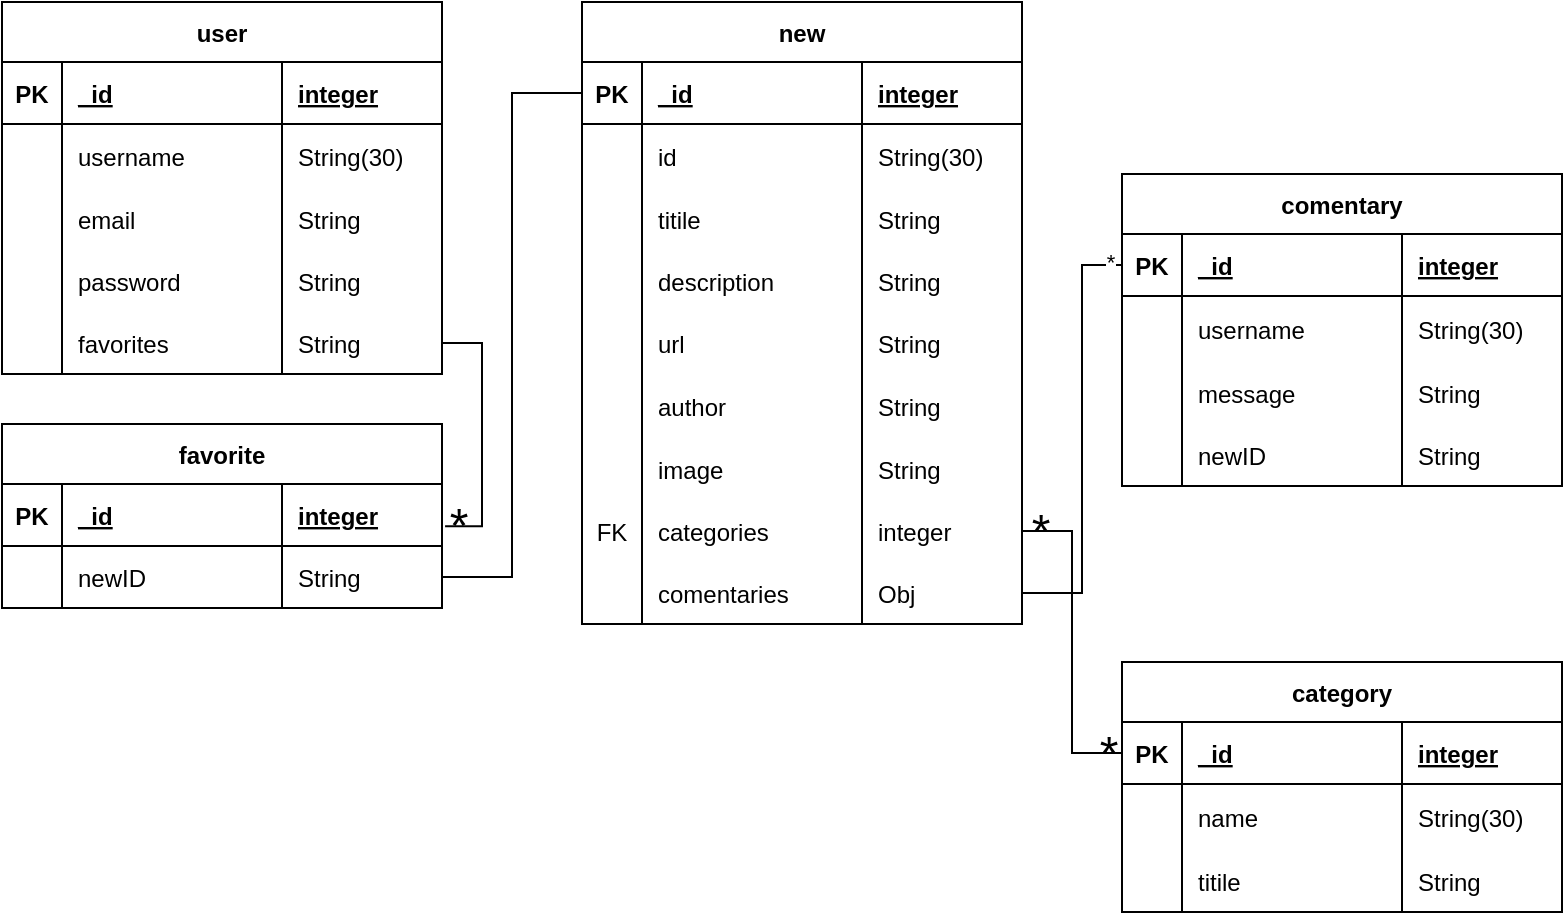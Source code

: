 <mxfile version="21.0.6" type="device"><diagram id="C5RBs43oDa-KdzZeNtuy" name="Page-1"><mxGraphModel dx="1600" dy="822" grid="1" gridSize="10" guides="1" tooltips="1" connect="1" arrows="1" fold="1" page="1" pageScale="1" pageWidth="827" pageHeight="1169" math="0" shadow="0"><root><mxCell id="WIyWlLk6GJQsqaUBKTNV-0"/><mxCell id="WIyWlLk6GJQsqaUBKTNV-1" parent="WIyWlLk6GJQsqaUBKTNV-0"/><mxCell id="8JoVk6UUs9dllU27I7ik-52" value="new" style="shape=table;startSize=30;container=1;collapsible=1;childLayout=tableLayout;fixedRows=1;rowLines=0;fontStyle=1;align=center;resizeLast=1;" parent="WIyWlLk6GJQsqaUBKTNV-1" vertex="1"><mxGeometry x="300" y="30" width="220" height="311" as="geometry"/></mxCell><mxCell id="8JoVk6UUs9dllU27I7ik-53" value="" style="shape=tableRow;horizontal=0;startSize=0;swimlaneHead=0;swimlaneBody=0;fillColor=none;collapsible=0;dropTarget=0;points=[[0,0.5],[1,0.5]];portConstraint=eastwest;top=0;left=0;right=0;bottom=1;" parent="8JoVk6UUs9dllU27I7ik-52" vertex="1"><mxGeometry y="30" width="220" height="31" as="geometry"/></mxCell><mxCell id="8JoVk6UUs9dllU27I7ik-54" value="PK" style="shape=partialRectangle;connectable=0;fillColor=none;top=0;left=0;bottom=0;right=0;fontStyle=1;overflow=hidden;" parent="8JoVk6UUs9dllU27I7ik-53" vertex="1"><mxGeometry width="30" height="31" as="geometry"><mxRectangle width="30" height="31" as="alternateBounds"/></mxGeometry></mxCell><mxCell id="8JoVk6UUs9dllU27I7ik-55" value="_id" style="shape=partialRectangle;connectable=0;fillColor=none;top=0;left=0;bottom=0;right=0;align=left;spacingLeft=6;fontStyle=5;overflow=hidden;" parent="8JoVk6UUs9dllU27I7ik-53" vertex="1"><mxGeometry x="30" width="110.0" height="31" as="geometry"><mxRectangle width="110.0" height="31" as="alternateBounds"/></mxGeometry></mxCell><mxCell id="8JoVk6UUs9dllU27I7ik-56" value="integer" style="shape=partialRectangle;connectable=0;fillColor=none;top=0;left=0;bottom=0;right=0;align=left;spacingLeft=6;fontStyle=5;overflow=hidden;" parent="8JoVk6UUs9dllU27I7ik-53" vertex="1"><mxGeometry x="140.0" width="80.0" height="31" as="geometry"><mxRectangle width="80.0" height="31" as="alternateBounds"/></mxGeometry></mxCell><mxCell id="8JoVk6UUs9dllU27I7ik-57" value="" style="shape=tableRow;horizontal=0;startSize=0;swimlaneHead=0;swimlaneBody=0;fillColor=none;collapsible=0;dropTarget=0;points=[[0,0.5],[1,0.5]];portConstraint=eastwest;top=0;left=0;right=0;bottom=0;" parent="8JoVk6UUs9dllU27I7ik-52" vertex="1"><mxGeometry y="61" width="220" height="32" as="geometry"/></mxCell><mxCell id="8JoVk6UUs9dllU27I7ik-58" value="" style="shape=partialRectangle;connectable=0;fillColor=none;top=0;left=0;bottom=0;right=0;editable=1;overflow=hidden;" parent="8JoVk6UUs9dllU27I7ik-57" vertex="1"><mxGeometry width="30" height="32" as="geometry"><mxRectangle width="30" height="32" as="alternateBounds"/></mxGeometry></mxCell><mxCell id="8JoVk6UUs9dllU27I7ik-59" value="id" style="shape=partialRectangle;connectable=0;fillColor=none;top=0;left=0;bottom=0;right=0;align=left;spacingLeft=6;overflow=hidden;" parent="8JoVk6UUs9dllU27I7ik-57" vertex="1"><mxGeometry x="30" width="110.0" height="32" as="geometry"><mxRectangle width="110.0" height="32" as="alternateBounds"/></mxGeometry></mxCell><mxCell id="8JoVk6UUs9dllU27I7ik-60" value="String(30)" style="shape=partialRectangle;connectable=0;fillColor=none;top=0;left=0;bottom=0;right=0;align=left;spacingLeft=6;overflow=hidden;" parent="8JoVk6UUs9dllU27I7ik-57" vertex="1"><mxGeometry x="140.0" width="80.0" height="32" as="geometry"><mxRectangle width="80.0" height="32" as="alternateBounds"/></mxGeometry></mxCell><mxCell id="8JoVk6UUs9dllU27I7ik-61" value="" style="shape=tableRow;horizontal=0;startSize=0;swimlaneHead=0;swimlaneBody=0;fillColor=none;collapsible=0;dropTarget=0;points=[[0,0.5],[1,0.5]];portConstraint=eastwest;top=0;left=0;right=0;bottom=0;" parent="8JoVk6UUs9dllU27I7ik-52" vertex="1"><mxGeometry y="93" width="220" height="31" as="geometry"/></mxCell><mxCell id="8JoVk6UUs9dllU27I7ik-62" value="" style="shape=partialRectangle;connectable=0;fillColor=none;top=0;left=0;bottom=0;right=0;editable=1;overflow=hidden;" parent="8JoVk6UUs9dllU27I7ik-61" vertex="1"><mxGeometry width="30" height="31" as="geometry"><mxRectangle width="30" height="31" as="alternateBounds"/></mxGeometry></mxCell><mxCell id="8JoVk6UUs9dllU27I7ik-63" value="titile" style="shape=partialRectangle;connectable=0;fillColor=none;top=0;left=0;bottom=0;right=0;align=left;spacingLeft=6;overflow=hidden;" parent="8JoVk6UUs9dllU27I7ik-61" vertex="1"><mxGeometry x="30" width="110.0" height="31" as="geometry"><mxRectangle width="110.0" height="31" as="alternateBounds"/></mxGeometry></mxCell><mxCell id="8JoVk6UUs9dllU27I7ik-64" value="String" style="shape=partialRectangle;connectable=0;fillColor=none;top=0;left=0;bottom=0;right=0;align=left;spacingLeft=6;overflow=hidden;" parent="8JoVk6UUs9dllU27I7ik-61" vertex="1"><mxGeometry x="140.0" width="80.0" height="31" as="geometry"><mxRectangle width="80.0" height="31" as="alternateBounds"/></mxGeometry></mxCell><mxCell id="8JoVk6UUs9dllU27I7ik-65" value="" style="shape=tableRow;horizontal=0;startSize=0;swimlaneHead=0;swimlaneBody=0;fillColor=none;collapsible=0;dropTarget=0;points=[[0,0.5],[1,0.5]];portConstraint=eastwest;top=0;left=0;right=0;bottom=0;" parent="8JoVk6UUs9dllU27I7ik-52" vertex="1"><mxGeometry y="124" width="220" height="31" as="geometry"/></mxCell><mxCell id="8JoVk6UUs9dllU27I7ik-66" value="" style="shape=partialRectangle;connectable=0;fillColor=none;top=0;left=0;bottom=0;right=0;editable=1;overflow=hidden;" parent="8JoVk6UUs9dllU27I7ik-65" vertex="1"><mxGeometry width="30" height="31" as="geometry"><mxRectangle width="30" height="31" as="alternateBounds"/></mxGeometry></mxCell><mxCell id="8JoVk6UUs9dllU27I7ik-67" value="description" style="shape=partialRectangle;connectable=0;fillColor=none;top=0;left=0;bottom=0;right=0;align=left;spacingLeft=6;overflow=hidden;" parent="8JoVk6UUs9dllU27I7ik-65" vertex="1"><mxGeometry x="30" width="110.0" height="31" as="geometry"><mxRectangle width="110.0" height="31" as="alternateBounds"/></mxGeometry></mxCell><mxCell id="8JoVk6UUs9dllU27I7ik-68" value="String" style="shape=partialRectangle;connectable=0;fillColor=none;top=0;left=0;bottom=0;right=0;align=left;spacingLeft=6;overflow=hidden;" parent="8JoVk6UUs9dllU27I7ik-65" vertex="1"><mxGeometry x="140.0" width="80.0" height="31" as="geometry"><mxRectangle width="80.0" height="31" as="alternateBounds"/></mxGeometry></mxCell><mxCell id="8JoVk6UUs9dllU27I7ik-69" value="" style="shape=tableRow;horizontal=0;startSize=0;swimlaneHead=0;swimlaneBody=0;fillColor=none;collapsible=0;dropTarget=0;points=[[0,0.5],[1,0.5]];portConstraint=eastwest;top=0;left=0;right=0;bottom=0;" parent="8JoVk6UUs9dllU27I7ik-52" vertex="1"><mxGeometry y="155" width="220" height="31" as="geometry"/></mxCell><mxCell id="8JoVk6UUs9dllU27I7ik-70" value="" style="shape=partialRectangle;connectable=0;fillColor=none;top=0;left=0;bottom=0;right=0;editable=1;overflow=hidden;" parent="8JoVk6UUs9dllU27I7ik-69" vertex="1"><mxGeometry width="30" height="31" as="geometry"><mxRectangle width="30" height="31" as="alternateBounds"/></mxGeometry></mxCell><mxCell id="8JoVk6UUs9dllU27I7ik-71" value="url" style="shape=partialRectangle;connectable=0;fillColor=none;top=0;left=0;bottom=0;right=0;align=left;spacingLeft=6;overflow=hidden;" parent="8JoVk6UUs9dllU27I7ik-69" vertex="1"><mxGeometry x="30" width="110.0" height="31" as="geometry"><mxRectangle width="110.0" height="31" as="alternateBounds"/></mxGeometry></mxCell><mxCell id="8JoVk6UUs9dllU27I7ik-72" value="String" style="shape=partialRectangle;connectable=0;fillColor=none;top=0;left=0;bottom=0;right=0;align=left;spacingLeft=6;overflow=hidden;" parent="8JoVk6UUs9dllU27I7ik-69" vertex="1"><mxGeometry x="140.0" width="80.0" height="31" as="geometry"><mxRectangle width="80.0" height="31" as="alternateBounds"/></mxGeometry></mxCell><mxCell id="8JoVk6UUs9dllU27I7ik-73" value="" style="shape=tableRow;horizontal=0;startSize=0;swimlaneHead=0;swimlaneBody=0;fillColor=none;collapsible=0;dropTarget=0;points=[[0,0.5],[1,0.5]];portConstraint=eastwest;top=0;left=0;right=0;bottom=0;" parent="8JoVk6UUs9dllU27I7ik-52" vertex="1"><mxGeometry y="186" width="220" height="32" as="geometry"/></mxCell><mxCell id="8JoVk6UUs9dllU27I7ik-74" value="" style="shape=partialRectangle;connectable=0;fillColor=none;top=0;left=0;bottom=0;right=0;editable=1;overflow=hidden;" parent="8JoVk6UUs9dllU27I7ik-73" vertex="1"><mxGeometry width="30" height="32" as="geometry"><mxRectangle width="30" height="32" as="alternateBounds"/></mxGeometry></mxCell><mxCell id="8JoVk6UUs9dllU27I7ik-75" value="author" style="shape=partialRectangle;connectable=0;fillColor=none;top=0;left=0;bottom=0;right=0;align=left;spacingLeft=6;overflow=hidden;" parent="8JoVk6UUs9dllU27I7ik-73" vertex="1"><mxGeometry x="30" width="110.0" height="32" as="geometry"><mxRectangle width="110.0" height="32" as="alternateBounds"/></mxGeometry></mxCell><mxCell id="8JoVk6UUs9dllU27I7ik-76" value="String" style="shape=partialRectangle;connectable=0;fillColor=none;top=0;left=0;bottom=0;right=0;align=left;spacingLeft=6;overflow=hidden;" parent="8JoVk6UUs9dllU27I7ik-73" vertex="1"><mxGeometry x="140.0" width="80.0" height="32" as="geometry"><mxRectangle width="80.0" height="32" as="alternateBounds"/></mxGeometry></mxCell><mxCell id="8JoVk6UUs9dllU27I7ik-77" value="" style="shape=tableRow;horizontal=0;startSize=0;swimlaneHead=0;swimlaneBody=0;fillColor=none;collapsible=0;dropTarget=0;points=[[0,0.5],[1,0.5]];portConstraint=eastwest;top=0;left=0;right=0;bottom=0;" parent="8JoVk6UUs9dllU27I7ik-52" vertex="1"><mxGeometry y="218" width="220" height="31" as="geometry"/></mxCell><mxCell id="8JoVk6UUs9dllU27I7ik-78" value="" style="shape=partialRectangle;connectable=0;fillColor=none;top=0;left=0;bottom=0;right=0;editable=1;overflow=hidden;" parent="8JoVk6UUs9dllU27I7ik-77" vertex="1"><mxGeometry width="30" height="31" as="geometry"><mxRectangle width="30" height="31" as="alternateBounds"/></mxGeometry></mxCell><mxCell id="8JoVk6UUs9dllU27I7ik-79" value="image" style="shape=partialRectangle;connectable=0;fillColor=none;top=0;left=0;bottom=0;right=0;align=left;spacingLeft=6;overflow=hidden;" parent="8JoVk6UUs9dllU27I7ik-77" vertex="1"><mxGeometry x="30" width="110.0" height="31" as="geometry"><mxRectangle width="110.0" height="31" as="alternateBounds"/></mxGeometry></mxCell><mxCell id="8JoVk6UUs9dllU27I7ik-80" value="String" style="shape=partialRectangle;connectable=0;fillColor=none;top=0;left=0;bottom=0;right=0;align=left;spacingLeft=6;overflow=hidden;" parent="8JoVk6UUs9dllU27I7ik-77" vertex="1"><mxGeometry x="140.0" width="80.0" height="31" as="geometry"><mxRectangle width="80.0" height="31" as="alternateBounds"/></mxGeometry></mxCell><mxCell id="8JoVk6UUs9dllU27I7ik-81" value="" style="shape=tableRow;horizontal=0;startSize=0;swimlaneHead=0;swimlaneBody=0;fillColor=none;collapsible=0;dropTarget=0;points=[[0,0.5],[1,0.5]];portConstraint=eastwest;top=0;left=0;right=0;bottom=0;" parent="8JoVk6UUs9dllU27I7ik-52" vertex="1"><mxGeometry y="249" width="220" height="31" as="geometry"/></mxCell><mxCell id="8JoVk6UUs9dllU27I7ik-82" value="FK" style="shape=partialRectangle;connectable=0;fillColor=none;top=0;left=0;bottom=0;right=0;editable=1;overflow=hidden;" parent="8JoVk6UUs9dllU27I7ik-81" vertex="1"><mxGeometry width="30" height="31" as="geometry"><mxRectangle width="30" height="31" as="alternateBounds"/></mxGeometry></mxCell><mxCell id="8JoVk6UUs9dllU27I7ik-83" value="categories" style="shape=partialRectangle;connectable=0;fillColor=none;top=0;left=0;bottom=0;right=0;align=left;spacingLeft=6;overflow=hidden;" parent="8JoVk6UUs9dllU27I7ik-81" vertex="1"><mxGeometry x="30" width="110.0" height="31" as="geometry"><mxRectangle width="110.0" height="31" as="alternateBounds"/></mxGeometry></mxCell><mxCell id="8JoVk6UUs9dllU27I7ik-84" value="integer" style="shape=partialRectangle;connectable=0;fillColor=none;top=0;left=0;bottom=0;right=0;align=left;spacingLeft=6;overflow=hidden;" parent="8JoVk6UUs9dllU27I7ik-81" vertex="1"><mxGeometry x="140.0" width="80.0" height="31" as="geometry"><mxRectangle width="80.0" height="31" as="alternateBounds"/></mxGeometry></mxCell><mxCell id="lXiWVJLxcnQGrt840a_1-0" value="" style="shape=tableRow;horizontal=0;startSize=0;swimlaneHead=0;swimlaneBody=0;fillColor=none;collapsible=0;dropTarget=0;points=[[0,0.5],[1,0.5]];portConstraint=eastwest;top=0;left=0;right=0;bottom=0;" vertex="1" parent="8JoVk6UUs9dllU27I7ik-52"><mxGeometry y="280" width="220" height="31" as="geometry"/></mxCell><mxCell id="lXiWVJLxcnQGrt840a_1-1" value="" style="shape=partialRectangle;connectable=0;fillColor=none;top=0;left=0;bottom=0;right=0;editable=1;overflow=hidden;" vertex="1" parent="lXiWVJLxcnQGrt840a_1-0"><mxGeometry width="30" height="31" as="geometry"><mxRectangle width="30" height="31" as="alternateBounds"/></mxGeometry></mxCell><mxCell id="lXiWVJLxcnQGrt840a_1-2" value="comentaries" style="shape=partialRectangle;connectable=0;fillColor=none;top=0;left=0;bottom=0;right=0;align=left;spacingLeft=6;overflow=hidden;" vertex="1" parent="lXiWVJLxcnQGrt840a_1-0"><mxGeometry x="30" width="110.0" height="31" as="geometry"><mxRectangle width="110.0" height="31" as="alternateBounds"/></mxGeometry></mxCell><mxCell id="lXiWVJLxcnQGrt840a_1-3" value="Obj" style="shape=partialRectangle;connectable=0;fillColor=none;top=0;left=0;bottom=0;right=0;align=left;spacingLeft=6;overflow=hidden;" vertex="1" parent="lXiWVJLxcnQGrt840a_1-0"><mxGeometry x="140.0" width="80.0" height="31" as="geometry"><mxRectangle width="80.0" height="31" as="alternateBounds"/></mxGeometry></mxCell><mxCell id="8JoVk6UUs9dllU27I7ik-85" value="category" style="shape=table;startSize=30;container=1;collapsible=1;childLayout=tableLayout;fixedRows=1;rowLines=0;fontStyle=1;align=center;resizeLast=1;" parent="WIyWlLk6GJQsqaUBKTNV-1" vertex="1"><mxGeometry x="570" y="360" width="220" height="125" as="geometry"/></mxCell><mxCell id="8JoVk6UUs9dllU27I7ik-86" value="" style="shape=tableRow;horizontal=0;startSize=0;swimlaneHead=0;swimlaneBody=0;fillColor=none;collapsible=0;dropTarget=0;points=[[0,0.5],[1,0.5]];portConstraint=eastwest;top=0;left=0;right=0;bottom=1;" parent="8JoVk6UUs9dllU27I7ik-85" vertex="1"><mxGeometry y="30" width="220" height="31" as="geometry"/></mxCell><mxCell id="8JoVk6UUs9dllU27I7ik-87" value="PK" style="shape=partialRectangle;connectable=0;fillColor=none;top=0;left=0;bottom=0;right=0;fontStyle=1;overflow=hidden;" parent="8JoVk6UUs9dllU27I7ik-86" vertex="1"><mxGeometry width="30" height="31" as="geometry"><mxRectangle width="30" height="31" as="alternateBounds"/></mxGeometry></mxCell><mxCell id="8JoVk6UUs9dllU27I7ik-88" value="_id" style="shape=partialRectangle;connectable=0;fillColor=none;top=0;left=0;bottom=0;right=0;align=left;spacingLeft=6;fontStyle=5;overflow=hidden;" parent="8JoVk6UUs9dllU27I7ik-86" vertex="1"><mxGeometry x="30" width="110.0" height="31" as="geometry"><mxRectangle width="110.0" height="31" as="alternateBounds"/></mxGeometry></mxCell><mxCell id="8JoVk6UUs9dllU27I7ik-89" value="integer" style="shape=partialRectangle;connectable=0;fillColor=none;top=0;left=0;bottom=0;right=0;align=left;spacingLeft=6;fontStyle=5;overflow=hidden;" parent="8JoVk6UUs9dllU27I7ik-86" vertex="1"><mxGeometry x="140.0" width="80.0" height="31" as="geometry"><mxRectangle width="80.0" height="31" as="alternateBounds"/></mxGeometry></mxCell><mxCell id="8JoVk6UUs9dllU27I7ik-90" value="" style="shape=tableRow;horizontal=0;startSize=0;swimlaneHead=0;swimlaneBody=0;fillColor=none;collapsible=0;dropTarget=0;points=[[0,0.5],[1,0.5]];portConstraint=eastwest;top=0;left=0;right=0;bottom=0;" parent="8JoVk6UUs9dllU27I7ik-85" vertex="1"><mxGeometry y="61" width="220" height="33" as="geometry"/></mxCell><mxCell id="8JoVk6UUs9dllU27I7ik-91" value="" style="shape=partialRectangle;connectable=0;fillColor=none;top=0;left=0;bottom=0;right=0;editable=1;overflow=hidden;" parent="8JoVk6UUs9dllU27I7ik-90" vertex="1"><mxGeometry width="30" height="33" as="geometry"><mxRectangle width="30" height="33" as="alternateBounds"/></mxGeometry></mxCell><mxCell id="8JoVk6UUs9dllU27I7ik-92" value="name" style="shape=partialRectangle;connectable=0;fillColor=none;top=0;left=0;bottom=0;right=0;align=left;spacingLeft=6;overflow=hidden;" parent="8JoVk6UUs9dllU27I7ik-90" vertex="1"><mxGeometry x="30" width="110.0" height="33" as="geometry"><mxRectangle width="110.0" height="33" as="alternateBounds"/></mxGeometry></mxCell><mxCell id="8JoVk6UUs9dllU27I7ik-93" value="String(30)" style="shape=partialRectangle;connectable=0;fillColor=none;top=0;left=0;bottom=0;right=0;align=left;spacingLeft=6;overflow=hidden;" parent="8JoVk6UUs9dllU27I7ik-90" vertex="1"><mxGeometry x="140.0" width="80.0" height="33" as="geometry"><mxRectangle width="80.0" height="33" as="alternateBounds"/></mxGeometry></mxCell><mxCell id="8JoVk6UUs9dllU27I7ik-94" value="" style="shape=tableRow;horizontal=0;startSize=0;swimlaneHead=0;swimlaneBody=0;fillColor=none;collapsible=0;dropTarget=0;points=[[0,0.5],[1,0.5]];portConstraint=eastwest;top=0;left=0;right=0;bottom=0;" parent="8JoVk6UUs9dllU27I7ik-85" vertex="1"><mxGeometry y="94" width="220" height="31" as="geometry"/></mxCell><mxCell id="8JoVk6UUs9dllU27I7ik-95" value="" style="shape=partialRectangle;connectable=0;fillColor=none;top=0;left=0;bottom=0;right=0;editable=1;overflow=hidden;" parent="8JoVk6UUs9dllU27I7ik-94" vertex="1"><mxGeometry width="30" height="31" as="geometry"><mxRectangle width="30" height="31" as="alternateBounds"/></mxGeometry></mxCell><mxCell id="8JoVk6UUs9dllU27I7ik-96" value="titile" style="shape=partialRectangle;connectable=0;fillColor=none;top=0;left=0;bottom=0;right=0;align=left;spacingLeft=6;overflow=hidden;" parent="8JoVk6UUs9dllU27I7ik-94" vertex="1"><mxGeometry x="30" width="110.0" height="31" as="geometry"><mxRectangle width="110.0" height="31" as="alternateBounds"/></mxGeometry></mxCell><mxCell id="8JoVk6UUs9dllU27I7ik-97" value="String" style="shape=partialRectangle;connectable=0;fillColor=none;top=0;left=0;bottom=0;right=0;align=left;spacingLeft=6;overflow=hidden;" parent="8JoVk6UUs9dllU27I7ik-94" vertex="1"><mxGeometry x="140.0" width="80.0" height="31" as="geometry"><mxRectangle width="80.0" height="31" as="alternateBounds"/></mxGeometry></mxCell><mxCell id="8JoVk6UUs9dllU27I7ik-135" value="user" style="shape=table;startSize=30;container=1;collapsible=1;childLayout=tableLayout;fixedRows=1;rowLines=0;fontStyle=1;align=center;resizeLast=1;" parent="WIyWlLk6GJQsqaUBKTNV-1" vertex="1"><mxGeometry x="10" y="30" width="220" height="186" as="geometry"/></mxCell><mxCell id="8JoVk6UUs9dllU27I7ik-136" value="" style="shape=tableRow;horizontal=0;startSize=0;swimlaneHead=0;swimlaneBody=0;fillColor=none;collapsible=0;dropTarget=0;points=[[0,0.5],[1,0.5]];portConstraint=eastwest;top=0;left=0;right=0;bottom=1;" parent="8JoVk6UUs9dllU27I7ik-135" vertex="1"><mxGeometry y="30" width="220" height="31" as="geometry"/></mxCell><mxCell id="8JoVk6UUs9dllU27I7ik-137" value="PK" style="shape=partialRectangle;connectable=0;fillColor=none;top=0;left=0;bottom=0;right=0;fontStyle=1;overflow=hidden;" parent="8JoVk6UUs9dllU27I7ik-136" vertex="1"><mxGeometry width="30" height="31" as="geometry"><mxRectangle width="30" height="31" as="alternateBounds"/></mxGeometry></mxCell><mxCell id="8JoVk6UUs9dllU27I7ik-138" value="_id" style="shape=partialRectangle;connectable=0;fillColor=none;top=0;left=0;bottom=0;right=0;align=left;spacingLeft=6;fontStyle=5;overflow=hidden;" parent="8JoVk6UUs9dllU27I7ik-136" vertex="1"><mxGeometry x="30" width="110.0" height="31" as="geometry"><mxRectangle width="110.0" height="31" as="alternateBounds"/></mxGeometry></mxCell><mxCell id="8JoVk6UUs9dllU27I7ik-139" value="integer" style="shape=partialRectangle;connectable=0;fillColor=none;top=0;left=0;bottom=0;right=0;align=left;spacingLeft=6;fontStyle=5;overflow=hidden;" parent="8JoVk6UUs9dllU27I7ik-136" vertex="1"><mxGeometry x="140.0" width="80.0" height="31" as="geometry"><mxRectangle width="80.0" height="31" as="alternateBounds"/></mxGeometry></mxCell><mxCell id="8JoVk6UUs9dllU27I7ik-140" value="" style="shape=tableRow;horizontal=0;startSize=0;swimlaneHead=0;swimlaneBody=0;fillColor=none;collapsible=0;dropTarget=0;points=[[0,0.5],[1,0.5]];portConstraint=eastwest;top=0;left=0;right=0;bottom=0;" parent="8JoVk6UUs9dllU27I7ik-135" vertex="1"><mxGeometry y="61" width="220" height="32" as="geometry"/></mxCell><mxCell id="8JoVk6UUs9dllU27I7ik-141" value="" style="shape=partialRectangle;connectable=0;fillColor=none;top=0;left=0;bottom=0;right=0;editable=1;overflow=hidden;" parent="8JoVk6UUs9dllU27I7ik-140" vertex="1"><mxGeometry width="30" height="32" as="geometry"><mxRectangle width="30" height="32" as="alternateBounds"/></mxGeometry></mxCell><mxCell id="8JoVk6UUs9dllU27I7ik-142" value="username" style="shape=partialRectangle;connectable=0;fillColor=none;top=0;left=0;bottom=0;right=0;align=left;spacingLeft=6;overflow=hidden;" parent="8JoVk6UUs9dllU27I7ik-140" vertex="1"><mxGeometry x="30" width="110.0" height="32" as="geometry"><mxRectangle width="110.0" height="32" as="alternateBounds"/></mxGeometry></mxCell><mxCell id="8JoVk6UUs9dllU27I7ik-143" value="String(30)" style="shape=partialRectangle;connectable=0;fillColor=none;top=0;left=0;bottom=0;right=0;align=left;spacingLeft=6;overflow=hidden;" parent="8JoVk6UUs9dllU27I7ik-140" vertex="1"><mxGeometry x="140.0" width="80.0" height="32" as="geometry"><mxRectangle width="80.0" height="32" as="alternateBounds"/></mxGeometry></mxCell><mxCell id="8JoVk6UUs9dllU27I7ik-165" value="" style="shape=tableRow;horizontal=0;startSize=0;swimlaneHead=0;swimlaneBody=0;fillColor=none;collapsible=0;dropTarget=0;points=[[0,0.5],[1,0.5]];portConstraint=eastwest;top=0;left=0;right=0;bottom=0;" parent="8JoVk6UUs9dllU27I7ik-135" vertex="1"><mxGeometry y="93" width="220" height="31" as="geometry"/></mxCell><mxCell id="8JoVk6UUs9dllU27I7ik-166" value="" style="shape=partialRectangle;connectable=0;fillColor=none;top=0;left=0;bottom=0;right=0;editable=1;overflow=hidden;" parent="8JoVk6UUs9dllU27I7ik-165" vertex="1"><mxGeometry width="30" height="31" as="geometry"><mxRectangle width="30" height="31" as="alternateBounds"/></mxGeometry></mxCell><mxCell id="8JoVk6UUs9dllU27I7ik-167" value="email" style="shape=partialRectangle;connectable=0;fillColor=none;top=0;left=0;bottom=0;right=0;align=left;spacingLeft=6;overflow=hidden;" parent="8JoVk6UUs9dllU27I7ik-165" vertex="1"><mxGeometry x="30" width="110.0" height="31" as="geometry"><mxRectangle width="110.0" height="31" as="alternateBounds"/></mxGeometry></mxCell><mxCell id="8JoVk6UUs9dllU27I7ik-168" value="String" style="shape=partialRectangle;connectable=0;fillColor=none;top=0;left=0;bottom=0;right=0;align=left;spacingLeft=6;overflow=hidden;" parent="8JoVk6UUs9dllU27I7ik-165" vertex="1"><mxGeometry x="140.0" width="80.0" height="31" as="geometry"><mxRectangle width="80.0" height="31" as="alternateBounds"/></mxGeometry></mxCell><mxCell id="8JoVk6UUs9dllU27I7ik-169" value="" style="shape=tableRow;horizontal=0;startSize=0;swimlaneHead=0;swimlaneBody=0;fillColor=none;collapsible=0;dropTarget=0;points=[[0,0.5],[1,0.5]];portConstraint=eastwest;top=0;left=0;right=0;bottom=0;" parent="8JoVk6UUs9dllU27I7ik-135" vertex="1"><mxGeometry y="124" width="220" height="31" as="geometry"/></mxCell><mxCell id="8JoVk6UUs9dllU27I7ik-170" value="" style="shape=partialRectangle;connectable=0;fillColor=none;top=0;left=0;bottom=0;right=0;editable=1;overflow=hidden;" parent="8JoVk6UUs9dllU27I7ik-169" vertex="1"><mxGeometry width="30" height="31" as="geometry"><mxRectangle width="30" height="31" as="alternateBounds"/></mxGeometry></mxCell><mxCell id="8JoVk6UUs9dllU27I7ik-171" value="password" style="shape=partialRectangle;connectable=0;fillColor=none;top=0;left=0;bottom=0;right=0;align=left;spacingLeft=6;overflow=hidden;" parent="8JoVk6UUs9dllU27I7ik-169" vertex="1"><mxGeometry x="30" width="110.0" height="31" as="geometry"><mxRectangle width="110.0" height="31" as="alternateBounds"/></mxGeometry></mxCell><mxCell id="8JoVk6UUs9dllU27I7ik-172" value="String" style="shape=partialRectangle;connectable=0;fillColor=none;top=0;left=0;bottom=0;right=0;align=left;spacingLeft=6;overflow=hidden;" parent="8JoVk6UUs9dllU27I7ik-169" vertex="1"><mxGeometry x="140.0" width="80.0" height="31" as="geometry"><mxRectangle width="80.0" height="31" as="alternateBounds"/></mxGeometry></mxCell><mxCell id="8JoVk6UUs9dllU27I7ik-144" value="" style="shape=tableRow;horizontal=0;startSize=0;swimlaneHead=0;swimlaneBody=0;fillColor=none;collapsible=0;dropTarget=0;points=[[0,0.5],[1,0.5]];portConstraint=eastwest;top=0;left=0;right=0;bottom=0;" parent="8JoVk6UUs9dllU27I7ik-135" vertex="1"><mxGeometry y="155" width="220" height="31" as="geometry"/></mxCell><mxCell id="8JoVk6UUs9dllU27I7ik-145" value="" style="shape=partialRectangle;connectable=0;fillColor=none;top=0;left=0;bottom=0;right=0;editable=1;overflow=hidden;" parent="8JoVk6UUs9dllU27I7ik-144" vertex="1"><mxGeometry width="30" height="31" as="geometry"><mxRectangle width="30" height="31" as="alternateBounds"/></mxGeometry></mxCell><mxCell id="8JoVk6UUs9dllU27I7ik-146" value="favorites" style="shape=partialRectangle;connectable=0;fillColor=none;top=0;left=0;bottom=0;right=0;align=left;spacingLeft=6;overflow=hidden;" parent="8JoVk6UUs9dllU27I7ik-144" vertex="1"><mxGeometry x="30" width="110.0" height="31" as="geometry"><mxRectangle width="110.0" height="31" as="alternateBounds"/></mxGeometry></mxCell><mxCell id="8JoVk6UUs9dllU27I7ik-147" value="String" style="shape=partialRectangle;connectable=0;fillColor=none;top=0;left=0;bottom=0;right=0;align=left;spacingLeft=6;overflow=hidden;" parent="8JoVk6UUs9dllU27I7ik-144" vertex="1"><mxGeometry x="140.0" width="80.0" height="31" as="geometry"><mxRectangle width="80.0" height="31" as="alternateBounds"/></mxGeometry></mxCell><mxCell id="8JoVk6UUs9dllU27I7ik-173" value="favorite" style="shape=table;startSize=30;container=1;collapsible=1;childLayout=tableLayout;fixedRows=1;rowLines=0;fontStyle=1;align=center;resizeLast=1;" parent="WIyWlLk6GJQsqaUBKTNV-1" vertex="1"><mxGeometry x="10" y="241" width="220" height="92" as="geometry"/></mxCell><mxCell id="8JoVk6UUs9dllU27I7ik-174" value="" style="shape=tableRow;horizontal=0;startSize=0;swimlaneHead=0;swimlaneBody=0;fillColor=none;collapsible=0;dropTarget=0;points=[[0,0.5],[1,0.5]];portConstraint=eastwest;top=0;left=0;right=0;bottom=1;" parent="8JoVk6UUs9dllU27I7ik-173" vertex="1"><mxGeometry y="30" width="220" height="31" as="geometry"/></mxCell><mxCell id="8JoVk6UUs9dllU27I7ik-175" value="PK" style="shape=partialRectangle;connectable=0;fillColor=none;top=0;left=0;bottom=0;right=0;fontStyle=1;overflow=hidden;" parent="8JoVk6UUs9dllU27I7ik-174" vertex="1"><mxGeometry width="30" height="31" as="geometry"><mxRectangle width="30" height="31" as="alternateBounds"/></mxGeometry></mxCell><mxCell id="8JoVk6UUs9dllU27I7ik-176" value="_id" style="shape=partialRectangle;connectable=0;fillColor=none;top=0;left=0;bottom=0;right=0;align=left;spacingLeft=6;fontStyle=5;overflow=hidden;" parent="8JoVk6UUs9dllU27I7ik-174" vertex="1"><mxGeometry x="30" width="110.0" height="31" as="geometry"><mxRectangle width="110.0" height="31" as="alternateBounds"/></mxGeometry></mxCell><mxCell id="8JoVk6UUs9dllU27I7ik-177" value="integer" style="shape=partialRectangle;connectable=0;fillColor=none;top=0;left=0;bottom=0;right=0;align=left;spacingLeft=6;fontStyle=5;overflow=hidden;" parent="8JoVk6UUs9dllU27I7ik-174" vertex="1"><mxGeometry x="140.0" width="80.0" height="31" as="geometry"><mxRectangle width="80.0" height="31" as="alternateBounds"/></mxGeometry></mxCell><mxCell id="8JoVk6UUs9dllU27I7ik-182" value="" style="shape=tableRow;horizontal=0;startSize=0;swimlaneHead=0;swimlaneBody=0;fillColor=none;collapsible=0;dropTarget=0;points=[[0,0.5],[1,0.5]];portConstraint=eastwest;top=0;left=0;right=0;bottom=0;" parent="8JoVk6UUs9dllU27I7ik-173" vertex="1"><mxGeometry y="61" width="220" height="31" as="geometry"/></mxCell><mxCell id="8JoVk6UUs9dllU27I7ik-183" value="" style="shape=partialRectangle;connectable=0;fillColor=none;top=0;left=0;bottom=0;right=0;editable=1;overflow=hidden;" parent="8JoVk6UUs9dllU27I7ik-182" vertex="1"><mxGeometry width="30" height="31" as="geometry"><mxRectangle width="30" height="31" as="alternateBounds"/></mxGeometry></mxCell><mxCell id="8JoVk6UUs9dllU27I7ik-184" value="newID" style="shape=partialRectangle;connectable=0;fillColor=none;top=0;left=0;bottom=0;right=0;align=left;spacingLeft=6;overflow=hidden;" parent="8JoVk6UUs9dllU27I7ik-182" vertex="1"><mxGeometry x="30" width="110.0" height="31" as="geometry"><mxRectangle width="110.0" height="31" as="alternateBounds"/></mxGeometry></mxCell><mxCell id="8JoVk6UUs9dllU27I7ik-185" value="String" style="shape=partialRectangle;connectable=0;fillColor=none;top=0;left=0;bottom=0;right=0;align=left;spacingLeft=6;overflow=hidden;" parent="8JoVk6UUs9dllU27I7ik-182" vertex="1"><mxGeometry x="140.0" width="80.0" height="31" as="geometry"><mxRectangle width="80.0" height="31" as="alternateBounds"/></mxGeometry></mxCell><mxCell id="8JoVk6UUs9dllU27I7ik-198" style="edgeStyle=orthogonalEdgeStyle;rounded=0;orthogonalLoop=1;jettySize=auto;html=1;exitX=1;exitY=0.5;exitDx=0;exitDy=0;entryX=0;entryY=0.5;entryDx=0;entryDy=0;fontSize=24;endArrow=none;endFill=0;" parent="WIyWlLk6GJQsqaUBKTNV-1" source="8JoVk6UUs9dllU27I7ik-81" target="8JoVk6UUs9dllU27I7ik-86" edge="1"><mxGeometry relative="1" as="geometry"/></mxCell><mxCell id="8JoVk6UUs9dllU27I7ik-199" value="*" style="edgeLabel;html=1;align=center;verticalAlign=middle;resizable=0;points=[];fontSize=24;labelBackgroundColor=none;" parent="8JoVk6UUs9dllU27I7ik-198" vertex="1" connectable="0"><mxGeometry x="0.906" relative="1" as="geometry"><mxPoint as="offset"/></mxGeometry></mxCell><mxCell id="8JoVk6UUs9dllU27I7ik-200" value="*" style="edgeLabel;html=1;align=center;verticalAlign=middle;resizable=0;points=[];fontSize=24;labelBackgroundColor=none;" parent="8JoVk6UUs9dllU27I7ik-198" vertex="1" connectable="0"><mxGeometry x="-0.937" relative="1" as="geometry"><mxPoint x="4" as="offset"/></mxGeometry></mxCell><mxCell id="8JoVk6UUs9dllU27I7ik-203" style="edgeStyle=orthogonalEdgeStyle;rounded=0;orthogonalLoop=1;jettySize=auto;html=1;exitX=1;exitY=0.5;exitDx=0;exitDy=0;entryX=1.007;entryY=0.681;entryDx=0;entryDy=0;entryPerimeter=0;fontSize=24;endArrow=none;endFill=0;" parent="WIyWlLk6GJQsqaUBKTNV-1" source="8JoVk6UUs9dllU27I7ik-144" target="8JoVk6UUs9dllU27I7ik-174" edge="1"><mxGeometry relative="1" as="geometry"/></mxCell><mxCell id="8JoVk6UUs9dllU27I7ik-204" value="*" style="edgeLabel;html=1;align=center;verticalAlign=middle;resizable=0;points=[];fontSize=24;labelBackgroundColor=none;" parent="8JoVk6UUs9dllU27I7ik-203" vertex="1" connectable="0"><mxGeometry x="0.905" relative="1" as="geometry"><mxPoint as="offset"/></mxGeometry></mxCell><mxCell id="8JoVk6UUs9dllU27I7ik-205" style="edgeStyle=orthogonalEdgeStyle;rounded=0;orthogonalLoop=1;jettySize=auto;html=1;entryX=0;entryY=0.5;entryDx=0;entryDy=0;fontSize=24;endArrow=none;endFill=0;" parent="WIyWlLk6GJQsqaUBKTNV-1" source="8JoVk6UUs9dllU27I7ik-182" target="8JoVk6UUs9dllU27I7ik-53" edge="1"><mxGeometry relative="1" as="geometry"/></mxCell><mxCell id="lXiWVJLxcnQGrt840a_1-4" value="comentary" style="shape=table;startSize=30;container=1;collapsible=1;childLayout=tableLayout;fixedRows=1;rowLines=0;fontStyle=1;align=center;resizeLast=1;" vertex="1" parent="WIyWlLk6GJQsqaUBKTNV-1"><mxGeometry x="570" y="116" width="220" height="156" as="geometry"/></mxCell><mxCell id="lXiWVJLxcnQGrt840a_1-5" value="" style="shape=tableRow;horizontal=0;startSize=0;swimlaneHead=0;swimlaneBody=0;fillColor=none;collapsible=0;dropTarget=0;points=[[0,0.5],[1,0.5]];portConstraint=eastwest;top=0;left=0;right=0;bottom=1;" vertex="1" parent="lXiWVJLxcnQGrt840a_1-4"><mxGeometry y="30" width="220" height="31" as="geometry"/></mxCell><mxCell id="lXiWVJLxcnQGrt840a_1-6" value="PK" style="shape=partialRectangle;connectable=0;fillColor=none;top=0;left=0;bottom=0;right=0;fontStyle=1;overflow=hidden;" vertex="1" parent="lXiWVJLxcnQGrt840a_1-5"><mxGeometry width="30" height="31" as="geometry"><mxRectangle width="30" height="31" as="alternateBounds"/></mxGeometry></mxCell><mxCell id="lXiWVJLxcnQGrt840a_1-7" value="_id" style="shape=partialRectangle;connectable=0;fillColor=none;top=0;left=0;bottom=0;right=0;align=left;spacingLeft=6;fontStyle=5;overflow=hidden;" vertex="1" parent="lXiWVJLxcnQGrt840a_1-5"><mxGeometry x="30" width="110.0" height="31" as="geometry"><mxRectangle width="110.0" height="31" as="alternateBounds"/></mxGeometry></mxCell><mxCell id="lXiWVJLxcnQGrt840a_1-8" value="integer" style="shape=partialRectangle;connectable=0;fillColor=none;top=0;left=0;bottom=0;right=0;align=left;spacingLeft=6;fontStyle=5;overflow=hidden;" vertex="1" parent="lXiWVJLxcnQGrt840a_1-5"><mxGeometry x="140.0" width="80.0" height="31" as="geometry"><mxRectangle width="80.0" height="31" as="alternateBounds"/></mxGeometry></mxCell><mxCell id="lXiWVJLxcnQGrt840a_1-9" value="" style="shape=tableRow;horizontal=0;startSize=0;swimlaneHead=0;swimlaneBody=0;fillColor=none;collapsible=0;dropTarget=0;points=[[0,0.5],[1,0.5]];portConstraint=eastwest;top=0;left=0;right=0;bottom=0;" vertex="1" parent="lXiWVJLxcnQGrt840a_1-4"><mxGeometry y="61" width="220" height="33" as="geometry"/></mxCell><mxCell id="lXiWVJLxcnQGrt840a_1-10" value="" style="shape=partialRectangle;connectable=0;fillColor=none;top=0;left=0;bottom=0;right=0;editable=1;overflow=hidden;" vertex="1" parent="lXiWVJLxcnQGrt840a_1-9"><mxGeometry width="30" height="33" as="geometry"><mxRectangle width="30" height="33" as="alternateBounds"/></mxGeometry></mxCell><mxCell id="lXiWVJLxcnQGrt840a_1-11" value="username" style="shape=partialRectangle;connectable=0;fillColor=none;top=0;left=0;bottom=0;right=0;align=left;spacingLeft=6;overflow=hidden;" vertex="1" parent="lXiWVJLxcnQGrt840a_1-9"><mxGeometry x="30" width="110.0" height="33" as="geometry"><mxRectangle width="110.0" height="33" as="alternateBounds"/></mxGeometry></mxCell><mxCell id="lXiWVJLxcnQGrt840a_1-12" value="String(30)" style="shape=partialRectangle;connectable=0;fillColor=none;top=0;left=0;bottom=0;right=0;align=left;spacingLeft=6;overflow=hidden;" vertex="1" parent="lXiWVJLxcnQGrt840a_1-9"><mxGeometry x="140.0" width="80.0" height="33" as="geometry"><mxRectangle width="80.0" height="33" as="alternateBounds"/></mxGeometry></mxCell><mxCell id="lXiWVJLxcnQGrt840a_1-13" value="" style="shape=tableRow;horizontal=0;startSize=0;swimlaneHead=0;swimlaneBody=0;fillColor=none;collapsible=0;dropTarget=0;points=[[0,0.5],[1,0.5]];portConstraint=eastwest;top=0;left=0;right=0;bottom=0;" vertex="1" parent="lXiWVJLxcnQGrt840a_1-4"><mxGeometry y="94" width="220" height="31" as="geometry"/></mxCell><mxCell id="lXiWVJLxcnQGrt840a_1-14" value="" style="shape=partialRectangle;connectable=0;fillColor=none;top=0;left=0;bottom=0;right=0;editable=1;overflow=hidden;" vertex="1" parent="lXiWVJLxcnQGrt840a_1-13"><mxGeometry width="30" height="31" as="geometry"><mxRectangle width="30" height="31" as="alternateBounds"/></mxGeometry></mxCell><mxCell id="lXiWVJLxcnQGrt840a_1-15" value="message" style="shape=partialRectangle;connectable=0;fillColor=none;top=0;left=0;bottom=0;right=0;align=left;spacingLeft=6;overflow=hidden;" vertex="1" parent="lXiWVJLxcnQGrt840a_1-13"><mxGeometry x="30" width="110.0" height="31" as="geometry"><mxRectangle width="110.0" height="31" as="alternateBounds"/></mxGeometry></mxCell><mxCell id="lXiWVJLxcnQGrt840a_1-16" value="String" style="shape=partialRectangle;connectable=0;fillColor=none;top=0;left=0;bottom=0;right=0;align=left;spacingLeft=6;overflow=hidden;" vertex="1" parent="lXiWVJLxcnQGrt840a_1-13"><mxGeometry x="140.0" width="80.0" height="31" as="geometry"><mxRectangle width="80.0" height="31" as="alternateBounds"/></mxGeometry></mxCell><mxCell id="lXiWVJLxcnQGrt840a_1-17" value="" style="shape=tableRow;horizontal=0;startSize=0;swimlaneHead=0;swimlaneBody=0;fillColor=none;collapsible=0;dropTarget=0;points=[[0,0.5],[1,0.5]];portConstraint=eastwest;top=0;left=0;right=0;bottom=0;" vertex="1" parent="lXiWVJLxcnQGrt840a_1-4"><mxGeometry y="125" width="220" height="31" as="geometry"/></mxCell><mxCell id="lXiWVJLxcnQGrt840a_1-18" value="" style="shape=partialRectangle;connectable=0;fillColor=none;top=0;left=0;bottom=0;right=0;editable=1;overflow=hidden;" vertex="1" parent="lXiWVJLxcnQGrt840a_1-17"><mxGeometry width="30" height="31" as="geometry"><mxRectangle width="30" height="31" as="alternateBounds"/></mxGeometry></mxCell><mxCell id="lXiWVJLxcnQGrt840a_1-19" value="newID" style="shape=partialRectangle;connectable=0;fillColor=none;top=0;left=0;bottom=0;right=0;align=left;spacingLeft=6;overflow=hidden;" vertex="1" parent="lXiWVJLxcnQGrt840a_1-17"><mxGeometry x="30" width="110.0" height="31" as="geometry"><mxRectangle width="110.0" height="31" as="alternateBounds"/></mxGeometry></mxCell><mxCell id="lXiWVJLxcnQGrt840a_1-20" value="String" style="shape=partialRectangle;connectable=0;fillColor=none;top=0;left=0;bottom=0;right=0;align=left;spacingLeft=6;overflow=hidden;" vertex="1" parent="lXiWVJLxcnQGrt840a_1-17"><mxGeometry x="140.0" width="80.0" height="31" as="geometry"><mxRectangle width="80.0" height="31" as="alternateBounds"/></mxGeometry></mxCell><mxCell id="lXiWVJLxcnQGrt840a_1-21" style="edgeStyle=orthogonalEdgeStyle;rounded=0;orthogonalLoop=1;jettySize=auto;html=1;exitX=1;exitY=0.5;exitDx=0;exitDy=0;entryX=0;entryY=0.5;entryDx=0;entryDy=0;endArrow=none;endFill=0;" edge="1" parent="WIyWlLk6GJQsqaUBKTNV-1" source="lXiWVJLxcnQGrt840a_1-0" target="lXiWVJLxcnQGrt840a_1-5"><mxGeometry relative="1" as="geometry"><Array as="points"><mxPoint x="550" y="326"/><mxPoint x="550" y="162"/></Array></mxGeometry></mxCell><mxCell id="lXiWVJLxcnQGrt840a_1-24" value="*" style="edgeLabel;html=1;align=center;verticalAlign=middle;resizable=0;points=[];" vertex="1" connectable="0" parent="lXiWVJLxcnQGrt840a_1-21"><mxGeometry x="0.944" y="2" relative="1" as="geometry"><mxPoint as="offset"/></mxGeometry></mxCell></root></mxGraphModel></diagram></mxfile>